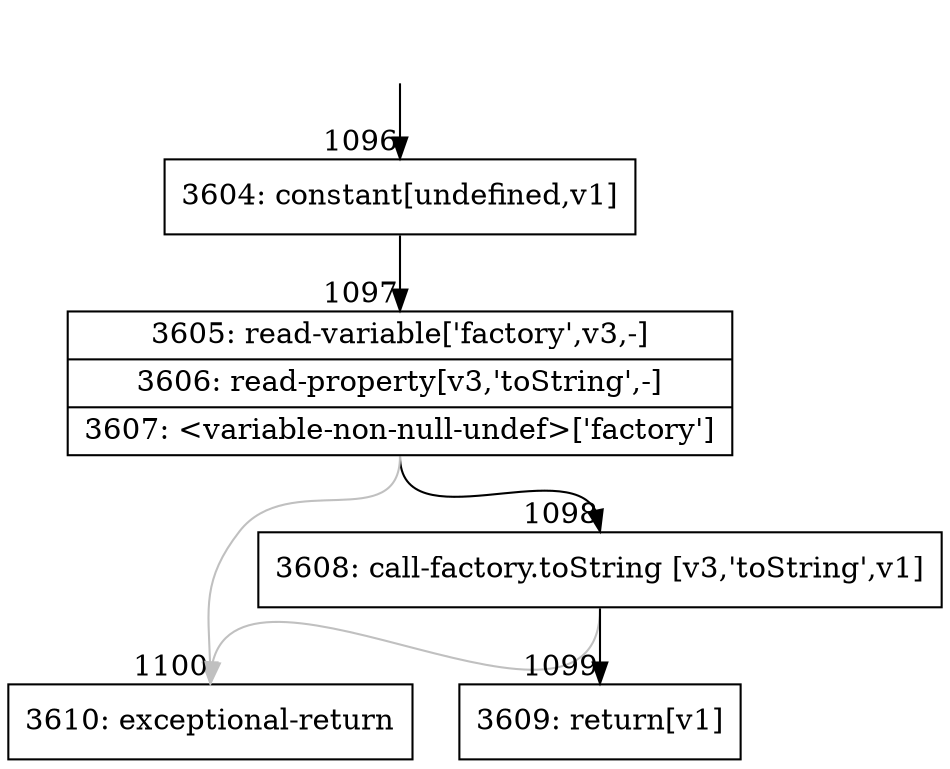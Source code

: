digraph {
rankdir="TD"
BB_entry81[shape=none,label=""];
BB_entry81 -> BB1096 [tailport=s, headport=n, headlabel="    1096"]
BB1096 [shape=record label="{3604: constant[undefined,v1]}" ] 
BB1096 -> BB1097 [tailport=s, headport=n, headlabel="      1097"]
BB1097 [shape=record label="{3605: read-variable['factory',v3,-]|3606: read-property[v3,'toString',-]|3607: \<variable-non-null-undef\>['factory']}" ] 
BB1097 -> BB1098 [tailport=s, headport=n, headlabel="      1098"]
BB1097 -> BB1100 [tailport=s, headport=n, color=gray, headlabel="      1100"]
BB1098 [shape=record label="{3608: call-factory.toString [v3,'toString',v1]}" ] 
BB1098 -> BB1099 [tailport=s, headport=n, headlabel="      1099"]
BB1098 -> BB1100 [tailport=s, headport=n, color=gray]
BB1099 [shape=record label="{3609: return[v1]}" ] 
BB1100 [shape=record label="{3610: exceptional-return}" ] 
//#$~ 1366
}
